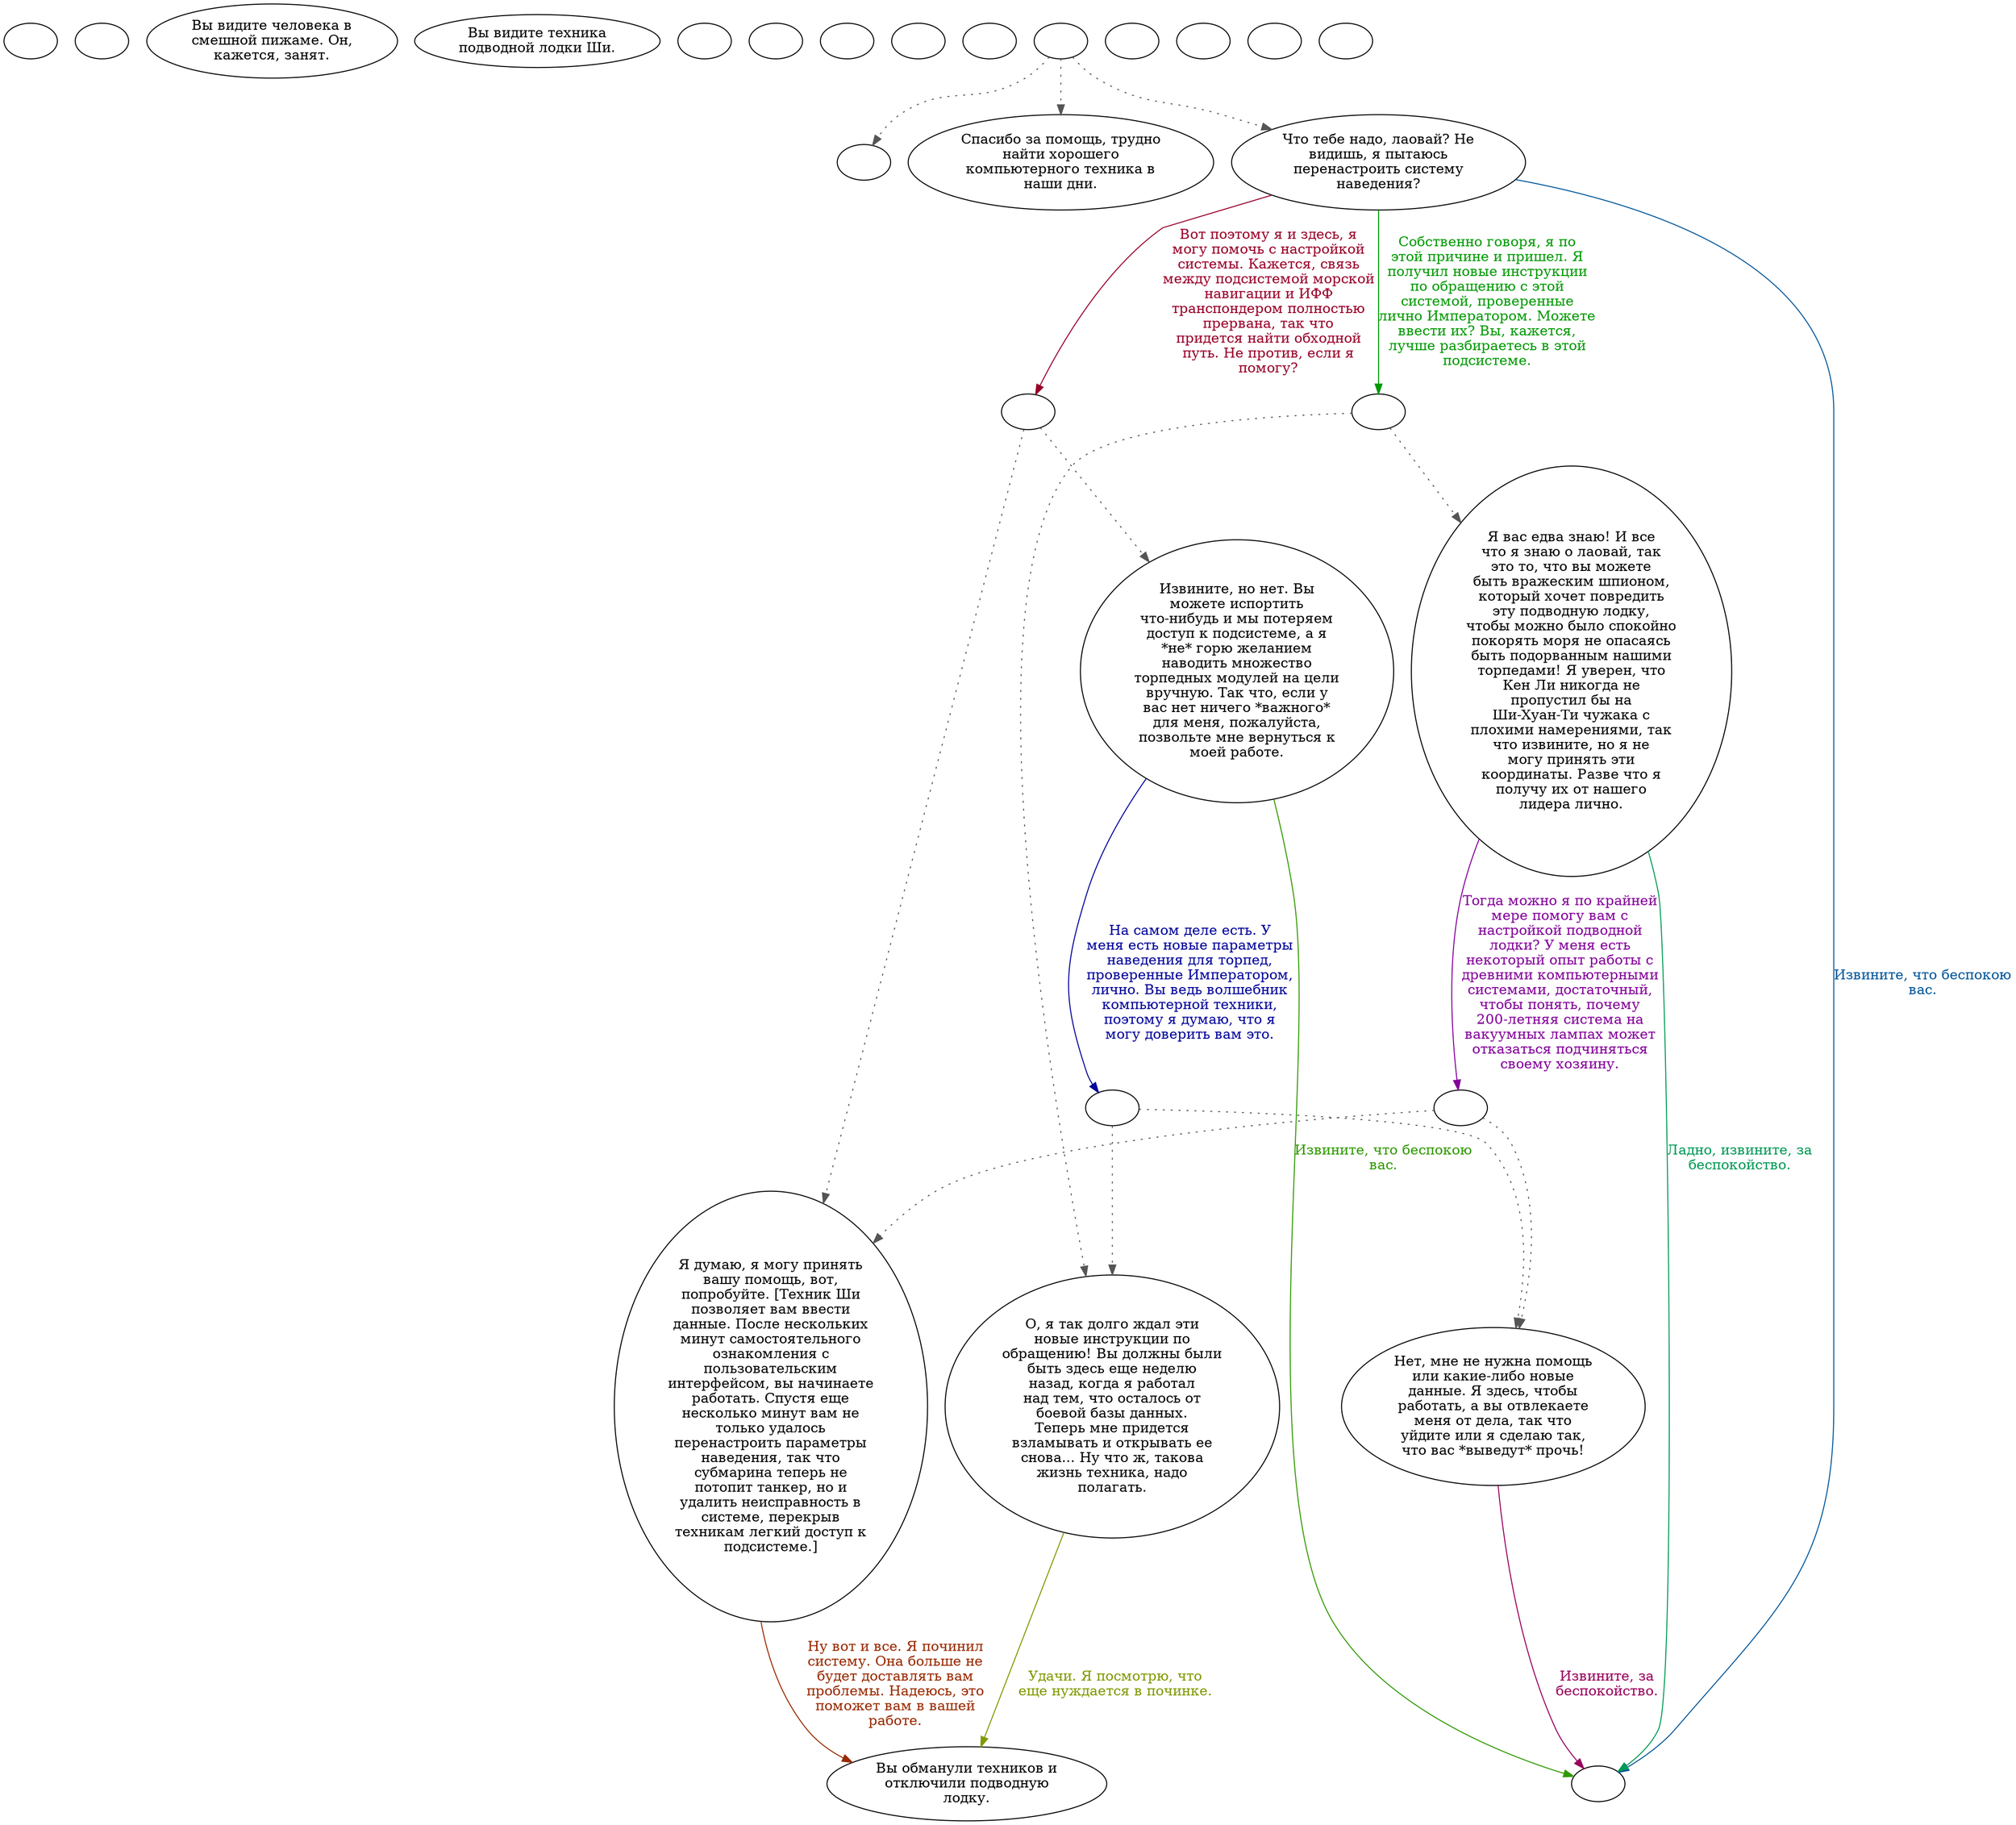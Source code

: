 digraph fcsbtec2 {
  "start" [style=filled       fillcolor="#FFFFFF"       color="#000000"]
  "start" [label=""]
  "use_p_proc" [style=filled       fillcolor="#FFFFFF"       color="#000000"]
  "use_p_proc" [label=""]
  "look_at_p_proc" [style=filled       fillcolor="#FFFFFF"       color="#000000"]
  "look_at_p_proc" [label="Вы видите человека в\nсмешной пижаме. Он,\nкажется, занят."]
  "description_p_proc" [style=filled       fillcolor="#FFFFFF"       color="#000000"]
  "description_p_proc" [label="Вы видите техника\nподводной лодки Ши."]
  "use_skill_on_p_proc" [style=filled       fillcolor="#FFFFFF"       color="#000000"]
  "use_skill_on_p_proc" [label=""]
  "use_obj_on_p_proc" [style=filled       fillcolor="#FFFFFF"       color="#000000"]
  "use_obj_on_p_proc" [label=""]
  "damage_p_proc" [style=filled       fillcolor="#FFFFFF"       color="#000000"]
  "damage_p_proc" [label=""]
  "map_enter_p_proc" [style=filled       fillcolor="#FFFFFF"       color="#000000"]
  "map_enter_p_proc" [label=""]
  "map_update_p_proc" [style=filled       fillcolor="#FFFFFF"       color="#000000"]
  "map_update_p_proc" [label=""]
  "talk_p_proc" [style=filled       fillcolor="#FFFFFF"       color="#000000"]
  "talk_p_proc" -> "Node008" [style=dotted color="#555555"]
  "talk_p_proc" -> "Node007" [style=dotted color="#555555"]
  "talk_p_proc" -> "Node001" [style=dotted color="#555555"]
  "talk_p_proc" [label=""]
  "critter_p_proc" [style=filled       fillcolor="#FFFFFF"       color="#000000"]
  "critter_p_proc" [label=""]
  "timed_event_p_proc" [style=filled       fillcolor="#FFFFFF"       color="#000000"]
  "timed_event_p_proc" [label=""]
  "Node001" [style=filled       fillcolor="#FFFFFF"       color="#000000"]
  "Node001" [label="Что тебе надо, лаовай? Не\nвидишь, я пытаюсь\nперенастроить систему\nнаведения?"]
  "Node001" -> "Node990" [label="Собственно говоря, я по\nэтой причине и пришел. Я\nполучил новые инструкции\nпо обращению с этой\nсистемой, проверенные\nлично Императором. Можете\nввести их? Вы, кажется,\nлучше разбираетесь в этой\nподсистеме." color="#009903" fontcolor="#009903"]
  "Node001" -> "Node991" [label="Вот поэтому я и здесь, я\nмогу помочь с настройкой\nсистемы. Кажется, связь\nмежду подсистемой морской\nнавигации и ИФФ\nтранспондером полностью\nпрервана, так что\nпридется найти обходной\nпуть. Не против, если я\nпомогу?" color="#990029" fontcolor="#990029"]
  "Node001" -> "Node999" [label="Извините, что беспокою\nвас." color="#005699" fontcolor="#005699"]
  "Node002" [style=filled       fillcolor="#FFFFFF"       color="#000000"]
  "Node002" [label="О, я так долго ждал эти\nновые инструкции по\nобращению! Вы должны были\nбыть здесь еще неделю\nназад, когда я работал\nнад тем, что осталось от\nбоевой базы данных.\nТеперь мне придется\nвзламывать и открывать ее\nснова... Ну что ж, такова\nжизнь техника, надо\nполагать."]
  "Node002" -> "Node994" [label="Удачи. Я посмотрю, что\nеще нуждается в починке." color="#829900" fontcolor="#829900"]
  "Node003" [style=filled       fillcolor="#FFFFFF"       color="#000000"]
  "Node003" [label="Я вас едва знаю! И все\nчто я знаю о лаовай, так\nэто то, что вы можете\nбыть вражеским шпионом,\nкоторый хочет повредить\nэту подводную лодку,\nчтобы можно было спокойно\nпокорять моря не опасаясь\nбыть подорванным нашими\nторпедами! Я уверен, что\nКен Ли никогда не\nпропустил бы на\nШи-Хуан-Ти чужака с\nплохими намерениями, так\nчто извините, но я не\nмогу принять эти\nкоординаты. Разве что я\nполучу их от нашего\nлидера лично."]
  "Node003" -> "Node992" [label="Тогда можно я по крайней\nмере помогу вам с\nнастройкой подводной\nлодки? У меня есть\nнекоторый опыт работы с\nдревними компьютерными\nсистемами, достаточный,\nчтобы понять, почему\n200-летняя система на\nвакуумных лампах может\nотказаться подчиняться\nсвоему хозяину." color="#830099" fontcolor="#830099"]
  "Node003" -> "Node999" [label="Ладно, извините, за\nбеспокойство." color="#009956" fontcolor="#009956"]
  "Node004" [style=filled       fillcolor="#FFFFFF"       color="#000000"]
  "Node004" [label="Я думаю, я могу принять\nвашу помощь, вот,\nпопробуйте. [Техник Ши\nпозволяет вам ввести\nданные. После нескольких\nминут самостоятельного\nознакомления с\nпользовательским\nинтерфейсом, вы начинаете\nработать. Спустя еще\nнесколько минут вам не\nтолько удалось\nперенастроить параметры\nнаведения, так что\nсубмарина теперь не\nпотопит танкер, но и\nудалить неисправность в\nсистеме, перекрыв\nтехникам легкий доступ к\nподсистеме.]"]
  "Node004" -> "Node994" [label="Ну вот и все. Я починил\nсистему. Она больше не\nбудет доставлять вам\nпроблемы. Надеюсь, это\nпоможет вам в вашей\nработе." color="#992A00" fontcolor="#992A00"]
  "Node005" [style=filled       fillcolor="#FFFFFF"       color="#000000"]
  "Node005" [label="Извините, но нет. Вы\nможете испортить\nчто-нибудь и мы потеряем\nдоступ к подсистеме, а я\n*не* горю желанием\nнаводить множество\nторпедных модулей на цели\nвручную. Так что, если у\nвас нет ничего *важного*\nдля меня, пожалуйста,\nпозвольте мне вернуться к\nмоей работе."]
  "Node005" -> "Node993" [label="На самом деле есть. У\nменя есть новые параметры\nнаведения для торпед,\nпроверенные Императором,\nлично. Вы ведь волшебник\nкомпьютерной техники,\nпоэтому я думаю, что я\nмогу доверить вам это." color="#000399" fontcolor="#000399"]
  "Node005" -> "Node999" [label="Извините, что беспокою\nвас." color="#309900" fontcolor="#309900"]
  "Node006" [style=filled       fillcolor="#FFFFFF"       color="#000000"]
  "Node006" [label="Нет, мне не нужна помощь\nили какие-либо новые\nданные. Я здесь, чтобы\nработать, а вы отвлекаете\nменя от дела, так что\nуйдите или я сделаю так,\nчто вас *выведут* прочь!"]
  "Node006" -> "Node999" [label="Извините, за\nбеспокойство." color="#99005C" fontcolor="#99005C"]
  "Node007" [style=filled       fillcolor="#FFFFFF"       color="#000000"]
  "Node007" [label="Спасибо за помощь, трудно\nнайти хорошего\nкомпьютерного техника в\nнаши дни."]
  "Node008" [style=filled       fillcolor="#FFFFFF"       color="#000000"]
  "Node008" [label=""]
  "Node999" [style=filled       fillcolor="#FFFFFF"       color="#000000"]
  "Node999" [label=""]
  "Node990" [style=filled       fillcolor="#FFFFFF"       color="#000000"]
  "Node990" -> "Node002" [style=dotted color="#555555"]
  "Node990" -> "Node003" [style=dotted color="#555555"]
  "Node990" [label=""]
  "Node991" [style=filled       fillcolor="#FFFFFF"       color="#000000"]
  "Node991" -> "Node004" [style=dotted color="#555555"]
  "Node991" -> "Node005" [style=dotted color="#555555"]
  "Node991" [label=""]
  "Node992" [style=filled       fillcolor="#FFFFFF"       color="#000000"]
  "Node992" -> "Node004" [style=dotted color="#555555"]
  "Node992" -> "Node006" [style=dotted color="#555555"]
  "Node992" [label=""]
  "Node993" [style=filled       fillcolor="#FFFFFF"       color="#000000"]
  "Node993" -> "Node002" [style=dotted color="#555555"]
  "Node993" -> "Node006" [style=dotted color="#555555"]
  "Node993" [label=""]
  "Node994" [style=filled       fillcolor="#FFFFFF"       color="#000000"]
  "Node994" [label="Вы обманули техников и\nотключили подводную\nлодку."]
  "destroy_p_proc" [style=filled       fillcolor="#FFFFFF"       color="#000000"]
  "destroy_p_proc" [label=""]
  "pickup_p_proc" [style=filled       fillcolor="#FFFFFF"       color="#000000"]
  "pickup_p_proc" [label=""]
}